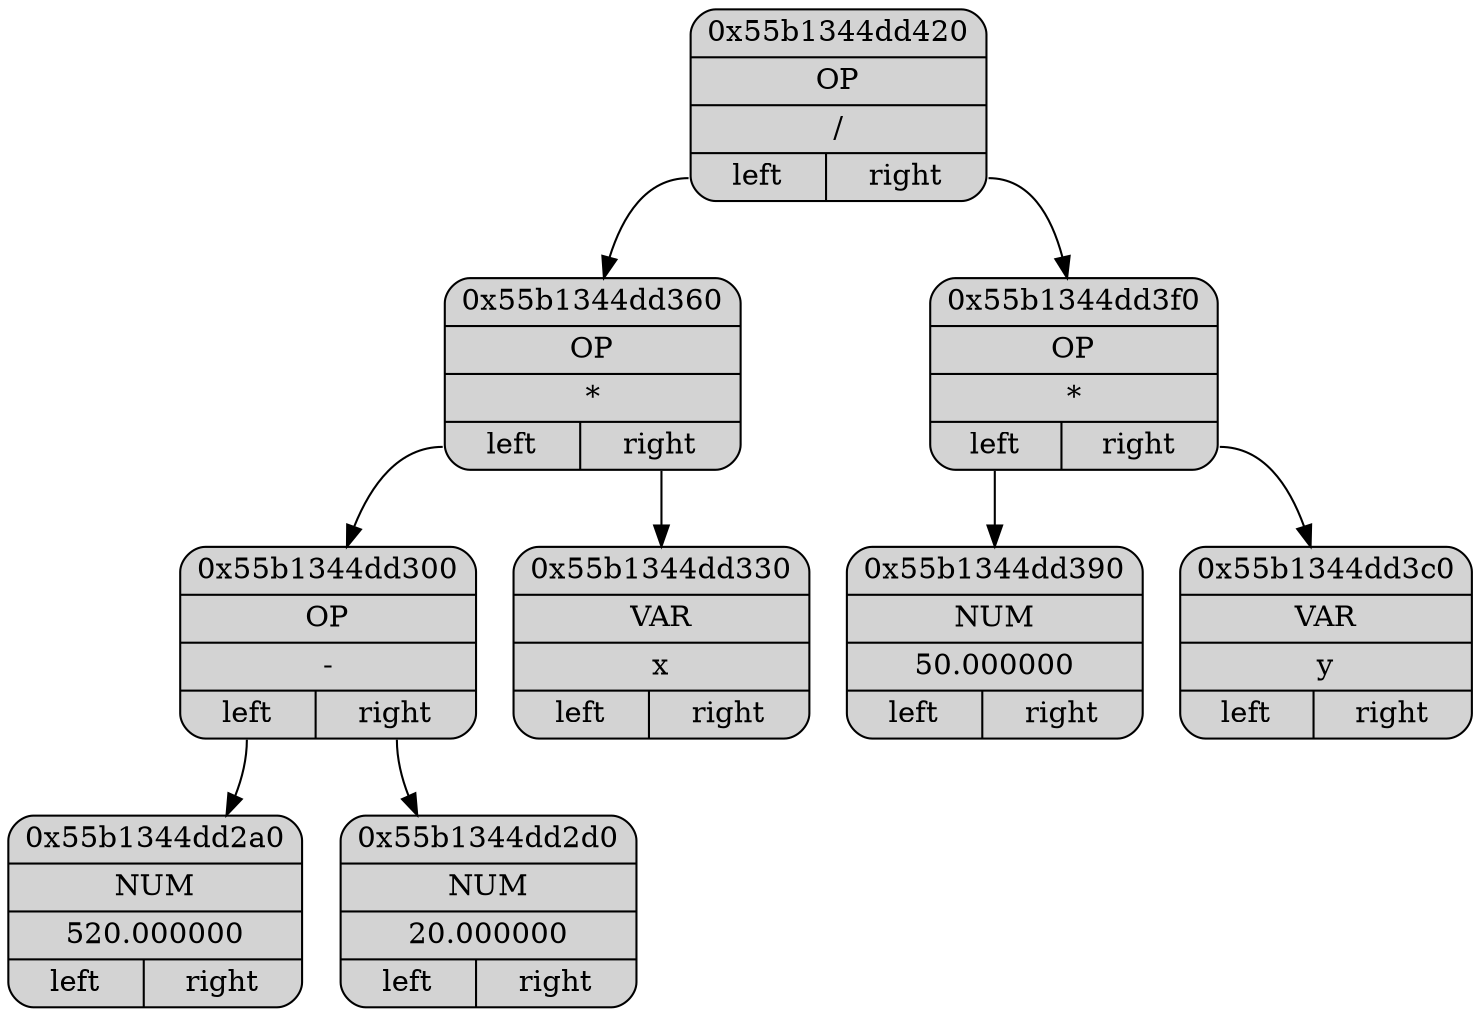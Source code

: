 digraph G
{
node[shape="record", style="rounded, filled"];

p0x55b1344dd420[label = "{ <ptr> 0x55b1344dd420 |<type> OP | <data>/| { <l>left|<r>right } }"];
p0x55b1344dd360[label = "{ <ptr> 0x55b1344dd360 |<type> OP | <data>*| { <l>left|<r>right } }"];
p0x55b1344dd300[label = "{ <ptr> 0x55b1344dd300 |<type> OP | <data>-| { <l>left|<r>right } }"];
p0x55b1344dd2a0[label = "{ <ptr> 0x55b1344dd2a0 |<type> NUM | <data>520.000000| { <l>left|<r>right } }"];
p0x55b1344dd2d0[label = "{ <ptr> 0x55b1344dd2d0 |<type> NUM | <data>20.000000| { <l>left|<r>right } }"];
p0x55b1344dd330[label = "{ <ptr> 0x55b1344dd330 |<type> VAR | <data>x| { <l>left|<r>right } }"];
p0x55b1344dd3f0[label = "{ <ptr> 0x55b1344dd3f0 |<type> OP | <data>*| { <l>left|<r>right } }"];
p0x55b1344dd390[label = "{ <ptr> 0x55b1344dd390 |<type> NUM | <data>50.000000| { <l>left|<r>right } }"];
p0x55b1344dd3c0[label = "{ <ptr> 0x55b1344dd3c0 |<type> VAR | <data>y| { <l>left|<r>right } }"];

p0x55b1344dd420:<l> -> p0x55b1344dd360
p0x55b1344dd360:<l> -> p0x55b1344dd300
p0x55b1344dd300:<l> -> p0x55b1344dd2a0
p0x55b1344dd300:<r> -> p0x55b1344dd2d0
p0x55b1344dd360:<r> -> p0x55b1344dd330
p0x55b1344dd420:<r> -> p0x55b1344dd3f0
p0x55b1344dd3f0:<l> -> p0x55b1344dd390
p0x55b1344dd3f0:<r> -> p0x55b1344dd3c0
}
